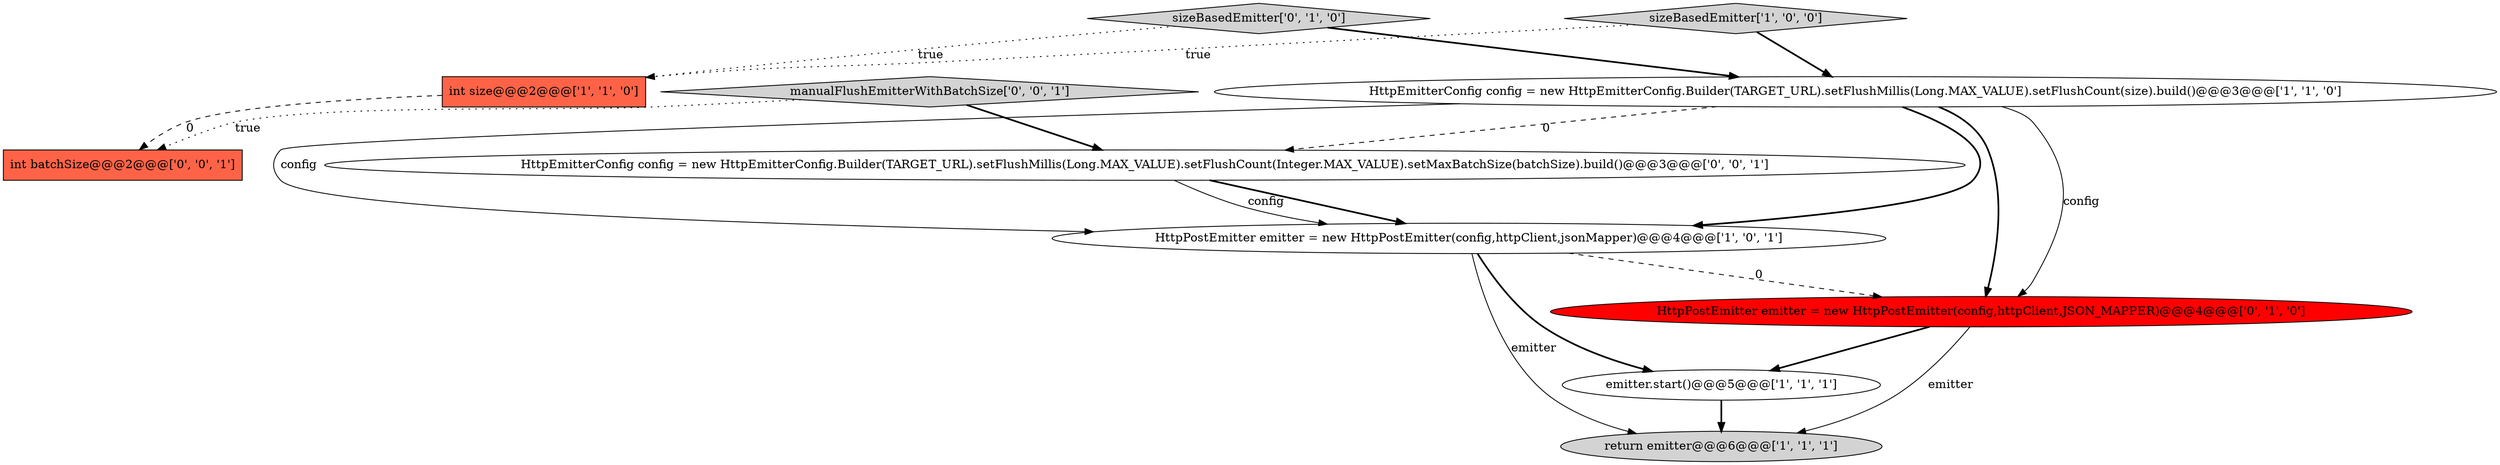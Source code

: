 digraph {
10 [style = filled, label = "manualFlushEmitterWithBatchSize['0', '0', '1']", fillcolor = lightgray, shape = diamond image = "AAA0AAABBB3BBB"];
2 [style = filled, label = "return emitter@@@6@@@['1', '1', '1']", fillcolor = lightgray, shape = ellipse image = "AAA0AAABBB1BBB"];
7 [style = filled, label = "HttpPostEmitter emitter = new HttpPostEmitter(config,httpClient,JSON_MAPPER)@@@4@@@['0', '1', '0']", fillcolor = red, shape = ellipse image = "AAA1AAABBB2BBB"];
1 [style = filled, label = "emitter.start()@@@5@@@['1', '1', '1']", fillcolor = white, shape = ellipse image = "AAA0AAABBB1BBB"];
9 [style = filled, label = "int batchSize@@@2@@@['0', '0', '1']", fillcolor = tomato, shape = box image = "AAA0AAABBB3BBB"];
0 [style = filled, label = "HttpPostEmitter emitter = new HttpPostEmitter(config,httpClient,jsonMapper)@@@4@@@['1', '0', '1']", fillcolor = white, shape = ellipse image = "AAA0AAABBB1BBB"];
6 [style = filled, label = "sizeBasedEmitter['0', '1', '0']", fillcolor = lightgray, shape = diamond image = "AAA0AAABBB2BBB"];
3 [style = filled, label = "HttpEmitterConfig config = new HttpEmitterConfig.Builder(TARGET_URL).setFlushMillis(Long.MAX_VALUE).setFlushCount(size).build()@@@3@@@['1', '1', '0']", fillcolor = white, shape = ellipse image = "AAA0AAABBB1BBB"];
8 [style = filled, label = "HttpEmitterConfig config = new HttpEmitterConfig.Builder(TARGET_URL).setFlushMillis(Long.MAX_VALUE).setFlushCount(Integer.MAX_VALUE).setMaxBatchSize(batchSize).build()@@@3@@@['0', '0', '1']", fillcolor = white, shape = ellipse image = "AAA0AAABBB3BBB"];
5 [style = filled, label = "sizeBasedEmitter['1', '0', '0']", fillcolor = lightgray, shape = diamond image = "AAA0AAABBB1BBB"];
4 [style = filled, label = "int size@@@2@@@['1', '1', '0']", fillcolor = tomato, shape = box image = "AAA0AAABBB1BBB"];
8->0 [style = bold, label=""];
5->3 [style = bold, label=""];
3->8 [style = dashed, label="0"];
0->2 [style = solid, label="emitter"];
3->7 [style = solid, label="config"];
7->2 [style = solid, label="emitter"];
6->3 [style = bold, label=""];
1->2 [style = bold, label=""];
5->4 [style = dotted, label="true"];
4->9 [style = dashed, label="0"];
7->1 [style = bold, label=""];
8->0 [style = solid, label="config"];
10->8 [style = bold, label=""];
6->4 [style = dotted, label="true"];
3->7 [style = bold, label=""];
10->9 [style = dotted, label="true"];
0->7 [style = dashed, label="0"];
0->1 [style = bold, label=""];
3->0 [style = solid, label="config"];
3->0 [style = bold, label=""];
}
